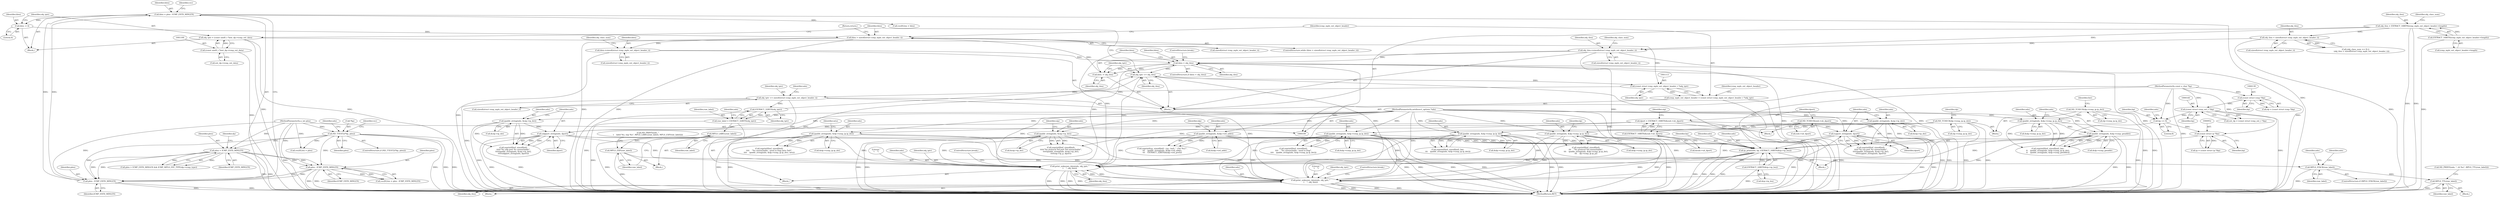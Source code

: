 digraph "0_tcpdump_2b62d1dda41590db29368ec7ba5f4faf3464765a@API" {
"1001105" [label="(Call,hlen > sizeof(struct icmp_mpls_ext_object_header_t))"];
"1001233" [label="(Call,hlen -= obj_tlen)"];
"1001229" [label="(Call,hlen < obj_tlen)"];
"1001153" [label="(Call,hlen-=sizeof(struct icmp_mpls_ext_object_header_t))"];
"1001105" [label="(Call,hlen > sizeof(struct icmp_mpls_ext_object_header_t))"];
"1001094" [label="(Call,hlen -= 4)"];
"1001050" [label="(Call,hlen = plen - ICMP_EXTD_MINLEN)"];
"1001052" [label="(Call,plen - ICMP_EXTD_MINLEN)"];
"1000880" [label="(Call,ND_TTEST2(*bp, plen))"];
"1000112" [label="(MethodParameterIn,u_int plen)"];
"1000980" [label="(Call,plen > ICMP_EXTD_MINLEN)"];
"1001017" [label="(Call,plen - ICMP_EXTD_MINLEN)"];
"1001214" [label="(Call,print_unknown_data(ndo, obj_tptr, \"\n\t    \", obj_tlen))"];
"1001222" [label="(Call,print_unknown_data(ndo, obj_tptr, \"\n\t    \", obj_tlen))"];
"1000311" [label="(Call,udpport_string(ndo, dport))"];
"1000305" [label="(Call,ipaddr_string(ndo, &oip->ip_dst))"];
"1000110" [label="(MethodParameterIn,netdissect_options *ndo)"];
"1000267" [label="(Call,dport = EXTRACT_16BITS(&ouh->uh_dport))"];
"1000269" [label="(Call,EXTRACT_16BITS(&ouh->uh_dport))"];
"1000263" [label="(Call,ND_TCHECK(ouh->uh_dport))"];
"1000293" [label="(Call,tcpport_string(ndo, dport))"];
"1000287" [label="(Call,ipaddr_string(ndo, &oip->ip_dst))"];
"1000383" [label="(Call,ipaddr_string(ndo, &dp->icmp_ip.ip_dst))"];
"1000196" [label="(Call,ND_TCHECK(dp->icmp_ip.ip_dst))"];
"1000408" [label="(Call,ipaddr_string(ndo, &dp->icmp_ip.ip_dst))"];
"1000365" [label="(Call,ipaddr_string(ndo, &dp->icmp_ip.ip_dst))"];
"1000323" [label="(Call,ipaddr_string(ndo, &oip->ip_dst))"];
"1000656" [label="(Call,ipaddr_string(ndo, &idp->ird_addr))"];
"1000959" [label="(Call,ip_print(ndo, bp, EXTRACT_16BITS(&ip->ip_len)))"];
"1000221" [label="(Call,ipaddr_string(ndo, &dp->icmp_ip.ip_dst))"];
"1000448" [label="(Call,ipaddr_string(ndo, &dp->icmp_gwaddr))"];
"1000440" [label="(Call,ipaddr_string(ndo, &dp->icmp_ip.ip_dst))"];
"1000419" [label="(Call,ND_TCHECK(dp->icmp_ip.ip_dst))"];
"1000951" [label="(Call,(const struct ip *)bp)"];
"1000942" [label="(Call,bp += 8)"];
"1000143" [label="(Call,(const struct icmp_ext_t *)bp)"];
"1000138" [label="(Call,(const struct icmp *)bp)"];
"1000111" [label="(MethodParameterIn,const u_char *bp)"];
"1000962" [label="(Call,EXTRACT_16BITS(&ip->ip_len))"];
"1001134" [label="(Call,obj_tptr += sizeof(struct icmp_mpls_ext_object_header_t))"];
"1001112" [label="(Call,(const struct icmp_mpls_ext_object_header_t *)obj_tptr)"];
"1001097" [label="(Call,obj_tptr = (const uint8_t *)ext_dp->icmp_ext_data)"];
"1001099" [label="(Call,(const uint8_t *)ext_dp->icmp_ext_data)"];
"1001236" [label="(Call,obj_tptr += obj_tlen)"];
"1001186" [label="(Call,EXTRACT_32BITS(obj_tptr))"];
"1001168" [label="(Call,obj_tlen-=sizeof(struct icmp_mpls_ext_object_header_t))"];
"1001162" [label="(Call,obj_tlen < sizeof(struct icmp_mpls_ext_object_header_t))"];
"1001118" [label="(Call,obj_tlen = EXTRACT_16BITS(icmp_mpls_ext_object_header->length))"];
"1001120" [label="(Call,EXTRACT_16BITS(icmp_mpls_ext_object_header->length))"];
"1001110" [label="(Call,icmp_mpls_ext_object_header = (const struct icmp_mpls_ext_object_header_t *)obj_tptr)"];
"1001184" [label="(Call,raw_label = EXTRACT_32BITS(obj_tptr))"];
"1001194" [label="(Call,MPLS_LABEL(raw_label))"];
"1001196" [label="(Call,MPLS_EXP(raw_label))"];
"1001199" [label="(Call,MPLS_STACK(raw_label))"];
"1001210" [label="(Call,MPLS_TTL(raw_label))"];
"1001239" [label="(Return,return;)"];
"1001160" [label="(Identifier,obj_class_num)"];
"1000419" [label="(Call,ND_TCHECK(dp->icmp_ip.ip_dst))"];
"1000307" [label="(Call,&oip->ip_dst)"];
"1000141" [label="(Call,ext_dp = (const struct icmp_ext_t *)bp)"];
"1000365" [label="(Call,ipaddr_string(ndo, &dp->icmp_ip.ip_dst))"];
"1000162" [label="(Block,)"];
"1001232" [label="(ControlStructure,break;)"];
"1000287" [label="(Call,ipaddr_string(ndo, &oip->ip_dst))"];
"1000295" [label="(Identifier,dport)"];
"1000324" [label="(Identifier,ndo)"];
"1000960" [label="(Identifier,ndo)"];
"1000330" [label="(Identifier,oip)"];
"1001094" [label="(Call,hlen -= 4)"];
"1000440" [label="(Call,ipaddr_string(ndo, &dp->icmp_ip.ip_dst))"];
"1001188" [label="(Call,ND_PRINT((ndo, \"\n\t    label %u, exp %u\", MPLS_LABEL(raw_label), MPLS_EXP(raw_label))))"];
"1001169" [label="(Identifier,obj_tlen)"];
"1001053" [label="(Identifier,plen)"];
"1000269" [label="(Call,EXTRACT_16BITS(&ouh->uh_dport))"];
"1000448" [label="(Call,ipaddr_string(ndo, &dp->icmp_gwaddr))"];
"1000300" [label="(Call,snprintf(buf, sizeof(buf),\n\t\t\t\t\t\"%s udp port %s unreachable\",\n\t\t\t\t\tipaddr_string(ndo, &oip->ip_dst),\n\t\t\t\t\tudpport_string(ndo, dport)))"];
"1000223" [label="(Call,&dp->icmp_ip.ip_dst)"];
"1001107" [label="(Call,sizeof(struct icmp_mpls_ext_object_header_t))"];
"1001162" [label="(Call,obj_tlen < sizeof(struct icmp_mpls_ext_object_header_t))"];
"1001117" [label="(Identifier,icmp_mpls_ext_object_header)"];
"1000963" [label="(Call,&ip->ip_len)"];
"1001153" [label="(Call,hlen-=sizeof(struct icmp_mpls_ext_object_header_t))"];
"1001185" [label="(Identifier,raw_label)"];
"1001207" [label="(Identifier,ndo)"];
"1000221" [label="(Call,ipaddr_string(ndo, &dp->icmp_ip.ip_dst))"];
"1000267" [label="(Call,dport = EXTRACT_16BITS(&ouh->uh_dport))"];
"1000647" [label="(Call,snprintf(cp, sizeof(buf) - (cp - buf), \" {%s %u}\",\n\t\t\t    ipaddr_string(ndo, &idp->ird_addr),\n\t\t\t    EXTRACT_32BITS(&idp->ird_pref)))"];
"1000949" [label="(Call,ip = (const struct ip *)bp)"];
"1000138" [label="(Call,(const struct icmp *)bp)"];
"1000947" [label="(Identifier,ndo)"];
"1001197" [label="(Identifier,raw_label)"];
"1001214" [label="(Call,print_unknown_data(ndo, obj_tptr, \"\n\t    \", obj_tlen))"];
"1000896" [label="(Call,vec[0].len = plen)"];
"1000944" [label="(Literal,8)"];
"1001186" [label="(Call,EXTRACT_32BITS(obj_tptr))"];
"1001069" [label="(Call,vec[0].len = hlen)"];
"1000140" [label="(Identifier,bp)"];
"1000934" [label="(Identifier,ndo)"];
"1001215" [label="(Identifier,ndo)"];
"1001051" [label="(Identifier,hlen)"];
"1001109" [label="(Block,)"];
"1000409" [label="(Identifier,ndo)"];
"1001230" [label="(Identifier,hlen)"];
"1001011" [label="(Call,vec[0].len = plen - ICMP_EXTD_MINLEN)"];
"1001184" [label="(Call,raw_label = EXTRACT_32BITS(obj_tptr))"];
"1001106" [label="(Identifier,hlen)"];
"1000204" [label="(Identifier,dp)"];
"1000288" [label="(Identifier,ndo)"];
"1000318" [label="(Call,snprintf(buf, sizeof(buf),\n\t\t\t\t\t\"%s protocol %d port %d unreachable\",\n\t\t\t\t\tipaddr_string(ndo, &oip->ip_dst),\n\t\t\t\t\toip->ip_p, dport))"];
"1001101" [label="(Call,ext_dp->icmp_ext_data)"];
"1001210" [label="(Call,MPLS_TTL(raw_label))"];
"1001245" [label="(MethodReturn,RET)"];
"1001019" [label="(Identifier,ICMP_EXTD_MINLEN)"];
"1001155" [label="(Call,sizeof(struct icmp_mpls_ext_object_header_t))"];
"1000268" [label="(Identifier,dport)"];
"1000435" [label="(Call,snprintf(buf, sizeof(buf), fmt,\n\t\t    ipaddr_string(ndo, &dp->icmp_ip.ip_dst),\n\t\t    ipaddr_string(ndo, &dp->icmp_gwaddr)))"];
"1000450" [label="(Call,&dp->icmp_gwaddr)"];
"1001173" [label="(Identifier,obj_class_num)"];
"1000449" [label="(Identifier,ndo)"];
"1000323" [label="(Call,ipaddr_string(ndo, &oip->ip_dst))"];
"1001121" [label="(Call,icmp_mpls_ext_object_header->length)"];
"1000306" [label="(Identifier,ndo)"];
"1001096" [label="(Literal,4)"];
"1001118" [label="(Call,obj_tlen = EXTRACT_16BITS(icmp_mpls_ext_object_header->length))"];
"1000408" [label="(Call,ipaddr_string(ndo, &dp->icmp_ip.ip_dst))"];
"1001174" [label="(Block,)"];
"1000982" [label="(Identifier,ICMP_EXTD_MINLEN)"];
"1000657" [label="(Identifier,ndo)"];
"1000987" [label="(Block,)"];
"1001058" [label="(Identifier,vec)"];
"1000883" [label="(Identifier,plen)"];
"1000981" [label="(Identifier,plen)"];
"1000311" [label="(Call,udpport_string(ndo, dport))"];
"1001158" [label="(Call,(obj_class_num == 0) ||\n                    (obj_tlen < sizeof(struct icmp_mpls_ext_object_header_t)))"];
"1001199" [label="(Call,MPLS_STACK(raw_label))"];
"1000270" [label="(Call,&ouh->uh_dport)"];
"1001054" [label="(Identifier,ICMP_EXTD_MINLEN)"];
"1001211" [label="(Identifier,raw_label)"];
"1000367" [label="(Call,&dp->icmp_ip.ip_dst)"];
"1001163" [label="(Identifier,obj_tlen)"];
"1000143" [label="(Call,(const struct icmp_ext_t *)bp)"];
"1000360" [label="(Call,snprintf(buf, sizeof(buf),\n\t\t\t\t    \"%s unreachable - need to frag (mtu %d)\",\n\t\t\t\t    ipaddr_string(ndo, &dp->icmp_ip.ip_dst), mtu))"];
"1001017" [label="(Call,plen - ICMP_EXTD_MINLEN)"];
"1000665" [label="(Identifier,idp)"];
"1001097" [label="(Call,obj_tptr = (const uint8_t *)ext_dp->icmp_ext_data)"];
"1001018" [label="(Identifier,plen)"];
"1001114" [label="(Identifier,obj_tptr)"];
"1000384" [label="(Identifier,ndo)"];
"1001178" [label="(Block,)"];
"1000942" [label="(Call,bp += 8)"];
"1001194" [label="(Call,MPLS_LABEL(raw_label))"];
"1000222" [label="(Identifier,ndo)"];
"1001134" [label="(Call,obj_tptr += sizeof(struct icmp_mpls_ext_object_header_t))"];
"1000385" [label="(Call,&dp->icmp_ip.ip_dst)"];
"1001216" [label="(Identifier,obj_tptr)"];
"1001225" [label="(Literal,\"\n\t    \")"];
"1000196" [label="(Call,ND_TCHECK(dp->icmp_ip.ip_dst))"];
"1001099" [label="(Call,(const uint8_t *)ext_dp->icmp_ext_data)"];
"1001195" [label="(Identifier,raw_label)"];
"1001098" [label="(Identifier,obj_tptr)"];
"1001104" [label="(ControlStructure,while (hlen > sizeof(struct icmp_mpls_ext_object_header_t)))"];
"1000305" [label="(Call,ipaddr_string(ndo, &oip->ip_dst))"];
"1000289" [label="(Call,&oip->ip_dst)"];
"1000980" [label="(Call,plen > ICMP_EXTD_MINLEN)"];
"1000979" [label="(Call,plen > ICMP_EXTD_MINLEN && ICMP_MPLS_EXT_TYPE(dp->icmp_type))"];
"1001125" [label="(Identifier,obj_class_num)"];
"1000294" [label="(Identifier,ndo)"];
"1001231" [label="(Identifier,obj_tlen)"];
"1001120" [label="(Call,EXTRACT_16BITS(icmp_mpls_ext_object_header->length))"];
"1000383" [label="(Call,ipaddr_string(ndo, &dp->icmp_ip.ip_dst))"];
"1001238" [label="(Identifier,obj_tlen)"];
"1000373" [label="(Identifier,mtu)"];
"1000231" [label="(Identifier,dp)"];
"1001196" [label="(Call,MPLS_EXP(raw_label))"];
"1000112" [label="(MethodParameterIn,u_int plen)"];
"1001050" [label="(Call,hlen = plen - ICMP_EXTD_MINLEN)"];
"1000941" [label="(Block,)"];
"1001193" [label="(Block,)"];
"1001111" [label="(Identifier,icmp_mpls_ext_object_header)"];
"1000879" [label="(ControlStructure,if (ND_TTEST2(*bp, plen)))"];
"1001205" [label="(Call,ND_PRINT((ndo, \", ttl %u\", MPLS_TTL(raw_label))))"];
"1001140" [label="(Identifier,ndo)"];
"1000953" [label="(Identifier,bp)"];
"1001219" [label="(ControlStructure,break;)"];
"1000951" [label="(Call,(const struct ip *)bp)"];
"1001135" [label="(Identifier,obj_tptr)"];
"1001217" [label="(Literal,\"\n\t    \")"];
"1001168" [label="(Call,obj_tlen-=sizeof(struct icmp_mpls_ext_object_header_t))"];
"1001226" [label="(Identifier,obj_tlen)"];
"1001222" [label="(Call,print_unknown_data(ndo, obj_tptr, \"\n\t    \", obj_tlen))"];
"1000111" [label="(MethodParameterIn,const u_char *bp)"];
"1001170" [label="(Call,sizeof(struct icmp_mpls_ext_object_header_t))"];
"1001234" [label="(Identifier,hlen)"];
"1000206" [label="(Block,)"];
"1000145" [label="(Identifier,bp)"];
"1000881" [label="(Call,*bp)"];
"1000325" [label="(Call,&oip->ip_dst)"];
"1000943" [label="(Identifier,bp)"];
"1001154" [label="(Identifier,hlen)"];
"1000312" [label="(Identifier,ndo)"];
"1001112" [label="(Call,(const struct icmp_mpls_ext_object_header_t *)obj_tptr)"];
"1000403" [label="(Call,snprintf(buf, sizeof(buf), fmt,\n\t\t\t    ipaddr_string(ndo, &dp->icmp_ip.ip_dst)))"];
"1000656" [label="(Call,ipaddr_string(ndo, &idp->ird_addr))"];
"1000985" [label="(Identifier,dp)"];
"1001224" [label="(Identifier,obj_tptr)"];
"1001200" [label="(Identifier,raw_label)"];
"1000197" [label="(Call,dp->icmp_ip.ip_dst)"];
"1001218" [label="(Identifier,obj_tlen)"];
"1001236" [label="(Call,obj_tptr += obj_tlen)"];
"1000442" [label="(Call,&dp->icmp_ip.ip_dst)"];
"1000961" [label="(Identifier,bp)"];
"1000276" [label="(Identifier,oip)"];
"1000959" [label="(Call,ip_print(ndo, bp, EXTRACT_16BITS(&ip->ip_len)))"];
"1001203" [label="(Identifier,ndo)"];
"1001237" [label="(Identifier,obj_tptr)"];
"1001198" [label="(ControlStructure,if (MPLS_STACK(raw_label)))"];
"1001229" [label="(Call,hlen < obj_tlen)"];
"1000282" [label="(Call,snprintf(buf, sizeof(buf),\n\t\t\t\t\t\"%s tcp port %s unreachable\",\n\t\t\t\t\tipaddr_string(ndo, &oip->ip_dst),\n\t\t\t\t\ttcpport_string(ndo, dport)))"];
"1000410" [label="(Call,&dp->icmp_ip.ip_dst)"];
"1000216" [label="(Call,snprintf(buf, sizeof(buf),\n\t\t\t    \"%s protocol %d unreachable\",\n\t\t\t    ipaddr_string(ndo, &dp->icmp_ip.ip_dst),\n\t\t\t    dp->icmp_ip.ip_p))"];
"1001110" [label="(Call,icmp_mpls_ext_object_header = (const struct icmp_mpls_ext_object_header_t *)obj_tptr)"];
"1001235" [label="(Identifier,obj_tlen)"];
"1000441" [label="(Identifier,ndo)"];
"1001233" [label="(Call,hlen -= obj_tlen)"];
"1001052" [label="(Call,plen - ICMP_EXTD_MINLEN)"];
"1000264" [label="(Call,ouh->uh_dport)"];
"1000962" [label="(Call,EXTRACT_16BITS(&ip->ip_len))"];
"1000313" [label="(Identifier,dport)"];
"1001164" [label="(Call,sizeof(struct icmp_mpls_ext_object_header_t))"];
"1000136" [label="(Call,dp = (const struct icmp *)bp)"];
"1000880" [label="(Call,ND_TTEST2(*bp, plen))"];
"1000888" [label="(Identifier,vec)"];
"1000293" [label="(Call,tcpport_string(ndo, dport))"];
"1000378" [label="(Call,snprintf(buf, sizeof(buf),\n\t\t\t\t    \"%s unreachable - need to frag\",\n\t\t\t\t    ipaddr_string(ndo, &dp->icmp_ip.ip_dst)))"];
"1001228" [label="(ControlStructure,if (hlen < obj_tlen))"];
"1000658" [label="(Call,&idp->ird_addr)"];
"1001105" [label="(Call,hlen > sizeof(struct icmp_mpls_ext_object_header_t))"];
"1001227" [label="(ControlStructure,break;)"];
"1001119" [label="(Identifier,obj_tlen)"];
"1001208" [label="(Block,)"];
"1000263" [label="(Call,ND_TCHECK(ouh->uh_dport))"];
"1000426" [label="(Identifier,fmt)"];
"1001095" [label="(Identifier,hlen)"];
"1001136" [label="(Call,sizeof(struct icmp_mpls_ext_object_header_t))"];
"1000366" [label="(Identifier,ndo)"];
"1000420" [label="(Call,dp->icmp_ip.ip_dst)"];
"1000969" [label="(Identifier,ndo)"];
"1001190" [label="(Identifier,ndo)"];
"1001187" [label="(Identifier,obj_tptr)"];
"1001223" [label="(Identifier,ndo)"];
"1000110" [label="(MethodParameterIn,netdissect_options *ndo)"];
"1001105" -> "1001104"  [label="AST: "];
"1001105" -> "1001107"  [label="CFG: "];
"1001106" -> "1001105"  [label="AST: "];
"1001107" -> "1001105"  [label="AST: "];
"1001111" -> "1001105"  [label="CFG: "];
"1001239" -> "1001105"  [label="CFG: "];
"1001105" -> "1001245"  [label="DDG: "];
"1001105" -> "1001245"  [label="DDG: "];
"1001233" -> "1001105"  [label="DDG: "];
"1001094" -> "1001105"  [label="DDG: "];
"1001105" -> "1001153"  [label="DDG: "];
"1001233" -> "1001109"  [label="AST: "];
"1001233" -> "1001235"  [label="CFG: "];
"1001234" -> "1001233"  [label="AST: "];
"1001235" -> "1001233"  [label="AST: "];
"1001237" -> "1001233"  [label="CFG: "];
"1001229" -> "1001233"  [label="DDG: "];
"1001229" -> "1001233"  [label="DDG: "];
"1001229" -> "1001228"  [label="AST: "];
"1001229" -> "1001231"  [label="CFG: "];
"1001230" -> "1001229"  [label="AST: "];
"1001231" -> "1001229"  [label="AST: "];
"1001232" -> "1001229"  [label="CFG: "];
"1001234" -> "1001229"  [label="CFG: "];
"1001229" -> "1001245"  [label="DDG: "];
"1001229" -> "1001245"  [label="DDG: "];
"1001229" -> "1001245"  [label="DDG: "];
"1001153" -> "1001229"  [label="DDG: "];
"1001214" -> "1001229"  [label="DDG: "];
"1001168" -> "1001229"  [label="DDG: "];
"1001222" -> "1001229"  [label="DDG: "];
"1001229" -> "1001236"  [label="DDG: "];
"1001153" -> "1001109"  [label="AST: "];
"1001153" -> "1001155"  [label="CFG: "];
"1001154" -> "1001153"  [label="AST: "];
"1001155" -> "1001153"  [label="AST: "];
"1001160" -> "1001153"  [label="CFG: "];
"1001153" -> "1001245"  [label="DDG: "];
"1001094" -> "1000987"  [label="AST: "];
"1001094" -> "1001096"  [label="CFG: "];
"1001095" -> "1001094"  [label="AST: "];
"1001096" -> "1001094"  [label="AST: "];
"1001098" -> "1001094"  [label="CFG: "];
"1001050" -> "1001094"  [label="DDG: "];
"1001050" -> "1000987"  [label="AST: "];
"1001050" -> "1001052"  [label="CFG: "];
"1001051" -> "1001050"  [label="AST: "];
"1001052" -> "1001050"  [label="AST: "];
"1001058" -> "1001050"  [label="CFG: "];
"1001050" -> "1001245"  [label="DDG: "];
"1001052" -> "1001050"  [label="DDG: "];
"1001052" -> "1001050"  [label="DDG: "];
"1001050" -> "1001069"  [label="DDG: "];
"1001052" -> "1001054"  [label="CFG: "];
"1001053" -> "1001052"  [label="AST: "];
"1001054" -> "1001052"  [label="AST: "];
"1001052" -> "1001245"  [label="DDG: "];
"1001052" -> "1001245"  [label="DDG: "];
"1000880" -> "1001052"  [label="DDG: "];
"1000980" -> "1001052"  [label="DDG: "];
"1000980" -> "1001052"  [label="DDG: "];
"1001017" -> "1001052"  [label="DDG: "];
"1001017" -> "1001052"  [label="DDG: "];
"1000112" -> "1001052"  [label="DDG: "];
"1000880" -> "1000879"  [label="AST: "];
"1000880" -> "1000883"  [label="CFG: "];
"1000881" -> "1000880"  [label="AST: "];
"1000883" -> "1000880"  [label="AST: "];
"1000888" -> "1000880"  [label="CFG: "];
"1000934" -> "1000880"  [label="CFG: "];
"1000880" -> "1001245"  [label="DDG: "];
"1000880" -> "1001245"  [label="DDG: "];
"1000880" -> "1001245"  [label="DDG: "];
"1000112" -> "1000880"  [label="DDG: "];
"1000880" -> "1000896"  [label="DDG: "];
"1000880" -> "1000980"  [label="DDG: "];
"1000880" -> "1001017"  [label="DDG: "];
"1000112" -> "1000109"  [label="AST: "];
"1000112" -> "1001245"  [label="DDG: "];
"1000112" -> "1000896"  [label="DDG: "];
"1000112" -> "1000980"  [label="DDG: "];
"1000112" -> "1001017"  [label="DDG: "];
"1000980" -> "1000979"  [label="AST: "];
"1000980" -> "1000982"  [label="CFG: "];
"1000981" -> "1000980"  [label="AST: "];
"1000982" -> "1000980"  [label="AST: "];
"1000985" -> "1000980"  [label="CFG: "];
"1000979" -> "1000980"  [label="CFG: "];
"1000980" -> "1001245"  [label="DDG: "];
"1000980" -> "1001245"  [label="DDG: "];
"1000980" -> "1000979"  [label="DDG: "];
"1000980" -> "1000979"  [label="DDG: "];
"1000980" -> "1001017"  [label="DDG: "];
"1000980" -> "1001017"  [label="DDG: "];
"1001017" -> "1001011"  [label="AST: "];
"1001017" -> "1001019"  [label="CFG: "];
"1001018" -> "1001017"  [label="AST: "];
"1001019" -> "1001017"  [label="AST: "];
"1001011" -> "1001017"  [label="CFG: "];
"1001017" -> "1001245"  [label="DDG: "];
"1001017" -> "1001245"  [label="DDG: "];
"1001017" -> "1001011"  [label="DDG: "];
"1001017" -> "1001011"  [label="DDG: "];
"1001214" -> "1001178"  [label="AST: "];
"1001214" -> "1001218"  [label="CFG: "];
"1001215" -> "1001214"  [label="AST: "];
"1001216" -> "1001214"  [label="AST: "];
"1001217" -> "1001214"  [label="AST: "];
"1001218" -> "1001214"  [label="AST: "];
"1001219" -> "1001214"  [label="CFG: "];
"1001214" -> "1001245"  [label="DDG: "];
"1001214" -> "1001245"  [label="DDG: "];
"1001214" -> "1001245"  [label="DDG: "];
"1001214" -> "1001245"  [label="DDG: "];
"1001222" -> "1001214"  [label="DDG: "];
"1000311" -> "1001214"  [label="DDG: "];
"1000293" -> "1001214"  [label="DDG: "];
"1000383" -> "1001214"  [label="DDG: "];
"1000408" -> "1001214"  [label="DDG: "];
"1000365" -> "1001214"  [label="DDG: "];
"1000323" -> "1001214"  [label="DDG: "];
"1000656" -> "1001214"  [label="DDG: "];
"1000959" -> "1001214"  [label="DDG: "];
"1000221" -> "1001214"  [label="DDG: "];
"1000448" -> "1001214"  [label="DDG: "];
"1000110" -> "1001214"  [label="DDG: "];
"1001134" -> "1001214"  [label="DDG: "];
"1001168" -> "1001214"  [label="DDG: "];
"1001214" -> "1001222"  [label="DDG: "];
"1001214" -> "1001236"  [label="DDG: "];
"1001222" -> "1001174"  [label="AST: "];
"1001222" -> "1001226"  [label="CFG: "];
"1001223" -> "1001222"  [label="AST: "];
"1001224" -> "1001222"  [label="AST: "];
"1001225" -> "1001222"  [label="AST: "];
"1001226" -> "1001222"  [label="AST: "];
"1001227" -> "1001222"  [label="CFG: "];
"1001222" -> "1001245"  [label="DDG: "];
"1001222" -> "1001245"  [label="DDG: "];
"1001222" -> "1001245"  [label="DDG: "];
"1001222" -> "1001245"  [label="DDG: "];
"1000311" -> "1001222"  [label="DDG: "];
"1000293" -> "1001222"  [label="DDG: "];
"1000383" -> "1001222"  [label="DDG: "];
"1000408" -> "1001222"  [label="DDG: "];
"1000365" -> "1001222"  [label="DDG: "];
"1000323" -> "1001222"  [label="DDG: "];
"1000656" -> "1001222"  [label="DDG: "];
"1000959" -> "1001222"  [label="DDG: "];
"1000221" -> "1001222"  [label="DDG: "];
"1000448" -> "1001222"  [label="DDG: "];
"1000110" -> "1001222"  [label="DDG: "];
"1001134" -> "1001222"  [label="DDG: "];
"1001168" -> "1001222"  [label="DDG: "];
"1001222" -> "1001236"  [label="DDG: "];
"1000311" -> "1000300"  [label="AST: "];
"1000311" -> "1000313"  [label="CFG: "];
"1000312" -> "1000311"  [label="AST: "];
"1000313" -> "1000311"  [label="AST: "];
"1000300" -> "1000311"  [label="CFG: "];
"1000311" -> "1001245"  [label="DDG: "];
"1000311" -> "1001245"  [label="DDG: "];
"1000311" -> "1000300"  [label="DDG: "];
"1000311" -> "1000300"  [label="DDG: "];
"1000305" -> "1000311"  [label="DDG: "];
"1000110" -> "1000311"  [label="DDG: "];
"1000267" -> "1000311"  [label="DDG: "];
"1000311" -> "1000959"  [label="DDG: "];
"1000305" -> "1000300"  [label="AST: "];
"1000305" -> "1000307"  [label="CFG: "];
"1000306" -> "1000305"  [label="AST: "];
"1000307" -> "1000305"  [label="AST: "];
"1000312" -> "1000305"  [label="CFG: "];
"1000305" -> "1001245"  [label="DDG: "];
"1000305" -> "1000300"  [label="DDG: "];
"1000305" -> "1000300"  [label="DDG: "];
"1000110" -> "1000305"  [label="DDG: "];
"1000110" -> "1000109"  [label="AST: "];
"1000110" -> "1001245"  [label="DDG: "];
"1000110" -> "1000221"  [label="DDG: "];
"1000110" -> "1000287"  [label="DDG: "];
"1000110" -> "1000293"  [label="DDG: "];
"1000110" -> "1000323"  [label="DDG: "];
"1000110" -> "1000365"  [label="DDG: "];
"1000110" -> "1000383"  [label="DDG: "];
"1000110" -> "1000408"  [label="DDG: "];
"1000110" -> "1000440"  [label="DDG: "];
"1000110" -> "1000448"  [label="DDG: "];
"1000110" -> "1000656"  [label="DDG: "];
"1000110" -> "1000959"  [label="DDG: "];
"1000267" -> "1000206"  [label="AST: "];
"1000267" -> "1000269"  [label="CFG: "];
"1000268" -> "1000267"  [label="AST: "];
"1000269" -> "1000267"  [label="AST: "];
"1000276" -> "1000267"  [label="CFG: "];
"1000267" -> "1001245"  [label="DDG: "];
"1000269" -> "1000267"  [label="DDG: "];
"1000267" -> "1000293"  [label="DDG: "];
"1000267" -> "1000318"  [label="DDG: "];
"1000269" -> "1000270"  [label="CFG: "];
"1000270" -> "1000269"  [label="AST: "];
"1000269" -> "1001245"  [label="DDG: "];
"1000263" -> "1000269"  [label="DDG: "];
"1000263" -> "1000206"  [label="AST: "];
"1000263" -> "1000264"  [label="CFG: "];
"1000264" -> "1000263"  [label="AST: "];
"1000268" -> "1000263"  [label="CFG: "];
"1000263" -> "1001245"  [label="DDG: "];
"1000263" -> "1001245"  [label="DDG: "];
"1000293" -> "1000282"  [label="AST: "];
"1000293" -> "1000295"  [label="CFG: "];
"1000294" -> "1000293"  [label="AST: "];
"1000295" -> "1000293"  [label="AST: "];
"1000282" -> "1000293"  [label="CFG: "];
"1000293" -> "1001245"  [label="DDG: "];
"1000293" -> "1001245"  [label="DDG: "];
"1000293" -> "1000282"  [label="DDG: "];
"1000293" -> "1000282"  [label="DDG: "];
"1000287" -> "1000293"  [label="DDG: "];
"1000293" -> "1000959"  [label="DDG: "];
"1000287" -> "1000282"  [label="AST: "];
"1000287" -> "1000289"  [label="CFG: "];
"1000288" -> "1000287"  [label="AST: "];
"1000289" -> "1000287"  [label="AST: "];
"1000294" -> "1000287"  [label="CFG: "];
"1000287" -> "1001245"  [label="DDG: "];
"1000287" -> "1000282"  [label="DDG: "];
"1000287" -> "1000282"  [label="DDG: "];
"1000383" -> "1000378"  [label="AST: "];
"1000383" -> "1000385"  [label="CFG: "];
"1000384" -> "1000383"  [label="AST: "];
"1000385" -> "1000383"  [label="AST: "];
"1000378" -> "1000383"  [label="CFG: "];
"1000383" -> "1001245"  [label="DDG: "];
"1000383" -> "1001245"  [label="DDG: "];
"1000383" -> "1000378"  [label="DDG: "];
"1000383" -> "1000378"  [label="DDG: "];
"1000196" -> "1000383"  [label="DDG: "];
"1000383" -> "1000959"  [label="DDG: "];
"1000196" -> "1000162"  [label="AST: "];
"1000196" -> "1000197"  [label="CFG: "];
"1000197" -> "1000196"  [label="AST: "];
"1000204" -> "1000196"  [label="CFG: "];
"1000196" -> "1001245"  [label="DDG: "];
"1000196" -> "1001245"  [label="DDG: "];
"1000196" -> "1000221"  [label="DDG: "];
"1000196" -> "1000365"  [label="DDG: "];
"1000196" -> "1000408"  [label="DDG: "];
"1000408" -> "1000403"  [label="AST: "];
"1000408" -> "1000410"  [label="CFG: "];
"1000409" -> "1000408"  [label="AST: "];
"1000410" -> "1000408"  [label="AST: "];
"1000403" -> "1000408"  [label="CFG: "];
"1000408" -> "1001245"  [label="DDG: "];
"1000408" -> "1001245"  [label="DDG: "];
"1000408" -> "1000403"  [label="DDG: "];
"1000408" -> "1000403"  [label="DDG: "];
"1000408" -> "1000959"  [label="DDG: "];
"1000365" -> "1000360"  [label="AST: "];
"1000365" -> "1000367"  [label="CFG: "];
"1000366" -> "1000365"  [label="AST: "];
"1000367" -> "1000365"  [label="AST: "];
"1000373" -> "1000365"  [label="CFG: "];
"1000365" -> "1001245"  [label="DDG: "];
"1000365" -> "1001245"  [label="DDG: "];
"1000365" -> "1000360"  [label="DDG: "];
"1000365" -> "1000360"  [label="DDG: "];
"1000365" -> "1000959"  [label="DDG: "];
"1000323" -> "1000318"  [label="AST: "];
"1000323" -> "1000325"  [label="CFG: "];
"1000324" -> "1000323"  [label="AST: "];
"1000325" -> "1000323"  [label="AST: "];
"1000330" -> "1000323"  [label="CFG: "];
"1000323" -> "1001245"  [label="DDG: "];
"1000323" -> "1001245"  [label="DDG: "];
"1000323" -> "1000318"  [label="DDG: "];
"1000323" -> "1000318"  [label="DDG: "];
"1000323" -> "1000959"  [label="DDG: "];
"1000656" -> "1000647"  [label="AST: "];
"1000656" -> "1000658"  [label="CFG: "];
"1000657" -> "1000656"  [label="AST: "];
"1000658" -> "1000656"  [label="AST: "];
"1000665" -> "1000656"  [label="CFG: "];
"1000656" -> "1001245"  [label="DDG: "];
"1000656" -> "1001245"  [label="DDG: "];
"1000656" -> "1000647"  [label="DDG: "];
"1000656" -> "1000647"  [label="DDG: "];
"1000656" -> "1000959"  [label="DDG: "];
"1000959" -> "1000941"  [label="AST: "];
"1000959" -> "1000962"  [label="CFG: "];
"1000960" -> "1000959"  [label="AST: "];
"1000961" -> "1000959"  [label="AST: "];
"1000962" -> "1000959"  [label="AST: "];
"1000969" -> "1000959"  [label="CFG: "];
"1000959" -> "1001245"  [label="DDG: "];
"1000959" -> "1001245"  [label="DDG: "];
"1000959" -> "1001245"  [label="DDG: "];
"1000959" -> "1001245"  [label="DDG: "];
"1000221" -> "1000959"  [label="DDG: "];
"1000448" -> "1000959"  [label="DDG: "];
"1000951" -> "1000959"  [label="DDG: "];
"1000111" -> "1000959"  [label="DDG: "];
"1000962" -> "1000959"  [label="DDG: "];
"1000221" -> "1000216"  [label="AST: "];
"1000221" -> "1000223"  [label="CFG: "];
"1000222" -> "1000221"  [label="AST: "];
"1000223" -> "1000221"  [label="AST: "];
"1000231" -> "1000221"  [label="CFG: "];
"1000221" -> "1001245"  [label="DDG: "];
"1000221" -> "1001245"  [label="DDG: "];
"1000221" -> "1000216"  [label="DDG: "];
"1000221" -> "1000216"  [label="DDG: "];
"1000448" -> "1000435"  [label="AST: "];
"1000448" -> "1000450"  [label="CFG: "];
"1000449" -> "1000448"  [label="AST: "];
"1000450" -> "1000448"  [label="AST: "];
"1000435" -> "1000448"  [label="CFG: "];
"1000448" -> "1001245"  [label="DDG: "];
"1000448" -> "1001245"  [label="DDG: "];
"1000448" -> "1000435"  [label="DDG: "];
"1000448" -> "1000435"  [label="DDG: "];
"1000440" -> "1000448"  [label="DDG: "];
"1000440" -> "1000435"  [label="AST: "];
"1000440" -> "1000442"  [label="CFG: "];
"1000441" -> "1000440"  [label="AST: "];
"1000442" -> "1000440"  [label="AST: "];
"1000449" -> "1000440"  [label="CFG: "];
"1000440" -> "1001245"  [label="DDG: "];
"1000440" -> "1000435"  [label="DDG: "];
"1000440" -> "1000435"  [label="DDG: "];
"1000419" -> "1000440"  [label="DDG: "];
"1000419" -> "1000162"  [label="AST: "];
"1000419" -> "1000420"  [label="CFG: "];
"1000420" -> "1000419"  [label="AST: "];
"1000426" -> "1000419"  [label="CFG: "];
"1000419" -> "1001245"  [label="DDG: "];
"1000419" -> "1001245"  [label="DDG: "];
"1000951" -> "1000949"  [label="AST: "];
"1000951" -> "1000953"  [label="CFG: "];
"1000952" -> "1000951"  [label="AST: "];
"1000953" -> "1000951"  [label="AST: "];
"1000949" -> "1000951"  [label="CFG: "];
"1000951" -> "1000949"  [label="DDG: "];
"1000942" -> "1000951"  [label="DDG: "];
"1000111" -> "1000951"  [label="DDG: "];
"1000942" -> "1000941"  [label="AST: "];
"1000942" -> "1000944"  [label="CFG: "];
"1000943" -> "1000942"  [label="AST: "];
"1000944" -> "1000942"  [label="AST: "];
"1000947" -> "1000942"  [label="CFG: "];
"1000143" -> "1000942"  [label="DDG: "];
"1000111" -> "1000942"  [label="DDG: "];
"1000143" -> "1000141"  [label="AST: "];
"1000143" -> "1000145"  [label="CFG: "];
"1000144" -> "1000143"  [label="AST: "];
"1000145" -> "1000143"  [label="AST: "];
"1000141" -> "1000143"  [label="CFG: "];
"1000143" -> "1001245"  [label="DDG: "];
"1000143" -> "1000141"  [label="DDG: "];
"1000138" -> "1000143"  [label="DDG: "];
"1000111" -> "1000143"  [label="DDG: "];
"1000138" -> "1000136"  [label="AST: "];
"1000138" -> "1000140"  [label="CFG: "];
"1000139" -> "1000138"  [label="AST: "];
"1000140" -> "1000138"  [label="AST: "];
"1000136" -> "1000138"  [label="CFG: "];
"1000138" -> "1000136"  [label="DDG: "];
"1000111" -> "1000138"  [label="DDG: "];
"1000111" -> "1000109"  [label="AST: "];
"1000111" -> "1001245"  [label="DDG: "];
"1000962" -> "1000963"  [label="CFG: "];
"1000963" -> "1000962"  [label="AST: "];
"1000962" -> "1001245"  [label="DDG: "];
"1001134" -> "1001109"  [label="AST: "];
"1001134" -> "1001136"  [label="CFG: "];
"1001135" -> "1001134"  [label="AST: "];
"1001136" -> "1001134"  [label="AST: "];
"1001140" -> "1001134"  [label="CFG: "];
"1001134" -> "1001245"  [label="DDG: "];
"1001112" -> "1001134"  [label="DDG: "];
"1001134" -> "1001186"  [label="DDG: "];
"1001112" -> "1001110"  [label="AST: "];
"1001112" -> "1001114"  [label="CFG: "];
"1001113" -> "1001112"  [label="AST: "];
"1001114" -> "1001112"  [label="AST: "];
"1001110" -> "1001112"  [label="CFG: "];
"1001112" -> "1001110"  [label="DDG: "];
"1001097" -> "1001112"  [label="DDG: "];
"1001236" -> "1001112"  [label="DDG: "];
"1001097" -> "1000987"  [label="AST: "];
"1001097" -> "1001099"  [label="CFG: "];
"1001098" -> "1001097"  [label="AST: "];
"1001099" -> "1001097"  [label="AST: "];
"1001106" -> "1001097"  [label="CFG: "];
"1001097" -> "1001245"  [label="DDG: "];
"1001097" -> "1001245"  [label="DDG: "];
"1001099" -> "1001097"  [label="DDG: "];
"1001099" -> "1001101"  [label="CFG: "];
"1001100" -> "1001099"  [label="AST: "];
"1001101" -> "1001099"  [label="AST: "];
"1001099" -> "1001245"  [label="DDG: "];
"1001236" -> "1001109"  [label="AST: "];
"1001236" -> "1001238"  [label="CFG: "];
"1001237" -> "1001236"  [label="AST: "];
"1001238" -> "1001236"  [label="AST: "];
"1001106" -> "1001236"  [label="CFG: "];
"1001236" -> "1001245"  [label="DDG: "];
"1001236" -> "1001245"  [label="DDG: "];
"1001186" -> "1001236"  [label="DDG: "];
"1001186" -> "1001184"  [label="AST: "];
"1001186" -> "1001187"  [label="CFG: "];
"1001187" -> "1001186"  [label="AST: "];
"1001184" -> "1001186"  [label="CFG: "];
"1001186" -> "1001245"  [label="DDG: "];
"1001186" -> "1001184"  [label="DDG: "];
"1001168" -> "1001109"  [label="AST: "];
"1001168" -> "1001170"  [label="CFG: "];
"1001169" -> "1001168"  [label="AST: "];
"1001170" -> "1001168"  [label="AST: "];
"1001173" -> "1001168"  [label="CFG: "];
"1001168" -> "1001245"  [label="DDG: "];
"1001162" -> "1001168"  [label="DDG: "];
"1001118" -> "1001168"  [label="DDG: "];
"1001162" -> "1001158"  [label="AST: "];
"1001162" -> "1001164"  [label="CFG: "];
"1001163" -> "1001162"  [label="AST: "];
"1001164" -> "1001162"  [label="AST: "];
"1001158" -> "1001162"  [label="CFG: "];
"1001162" -> "1001245"  [label="DDG: "];
"1001162" -> "1001158"  [label="DDG: "];
"1001118" -> "1001162"  [label="DDG: "];
"1001118" -> "1001109"  [label="AST: "];
"1001118" -> "1001120"  [label="CFG: "];
"1001119" -> "1001118"  [label="AST: "];
"1001120" -> "1001118"  [label="AST: "];
"1001125" -> "1001118"  [label="CFG: "];
"1001118" -> "1001245"  [label="DDG: "];
"1001118" -> "1001245"  [label="DDG: "];
"1001120" -> "1001118"  [label="DDG: "];
"1001120" -> "1001121"  [label="CFG: "];
"1001121" -> "1001120"  [label="AST: "];
"1001120" -> "1001245"  [label="DDG: "];
"1001110" -> "1001109"  [label="AST: "];
"1001111" -> "1001110"  [label="AST: "];
"1001117" -> "1001110"  [label="CFG: "];
"1001110" -> "1001245"  [label="DDG: "];
"1001110" -> "1001245"  [label="DDG: "];
"1001184" -> "1001178"  [label="AST: "];
"1001185" -> "1001184"  [label="AST: "];
"1001190" -> "1001184"  [label="CFG: "];
"1001184" -> "1001245"  [label="DDG: "];
"1001184" -> "1001194"  [label="DDG: "];
"1001194" -> "1001193"  [label="AST: "];
"1001194" -> "1001195"  [label="CFG: "];
"1001195" -> "1001194"  [label="AST: "];
"1001197" -> "1001194"  [label="CFG: "];
"1001194" -> "1001245"  [label="DDG: "];
"1001194" -> "1001196"  [label="DDG: "];
"1001196" -> "1001193"  [label="AST: "];
"1001196" -> "1001197"  [label="CFG: "];
"1001197" -> "1001196"  [label="AST: "];
"1001188" -> "1001196"  [label="CFG: "];
"1001196" -> "1001245"  [label="DDG: "];
"1001196" -> "1001199"  [label="DDG: "];
"1001199" -> "1001198"  [label="AST: "];
"1001199" -> "1001200"  [label="CFG: "];
"1001200" -> "1001199"  [label="AST: "];
"1001203" -> "1001199"  [label="CFG: "];
"1001207" -> "1001199"  [label="CFG: "];
"1001199" -> "1001245"  [label="DDG: "];
"1001199" -> "1001210"  [label="DDG: "];
"1001210" -> "1001208"  [label="AST: "];
"1001210" -> "1001211"  [label="CFG: "];
"1001211" -> "1001210"  [label="AST: "];
"1001205" -> "1001210"  [label="CFG: "];
"1001210" -> "1001245"  [label="DDG: "];
"1001210" -> "1001245"  [label="DDG: "];
}
